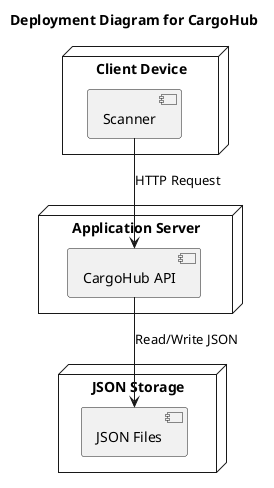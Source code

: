 @startuml DeploymentDiagram

title Deployment Diagram for CargoHub

node "Client Device" {
    [Scanner]
}

node "Application Server" {
    [CargoHub API]
}

node "JSON Storage" {
    [JSON Files]
}

[Scanner] --> [CargoHub API] : HTTP Request
[CargoHub API] --> [JSON Files] : Read/Write JSON

@enduml